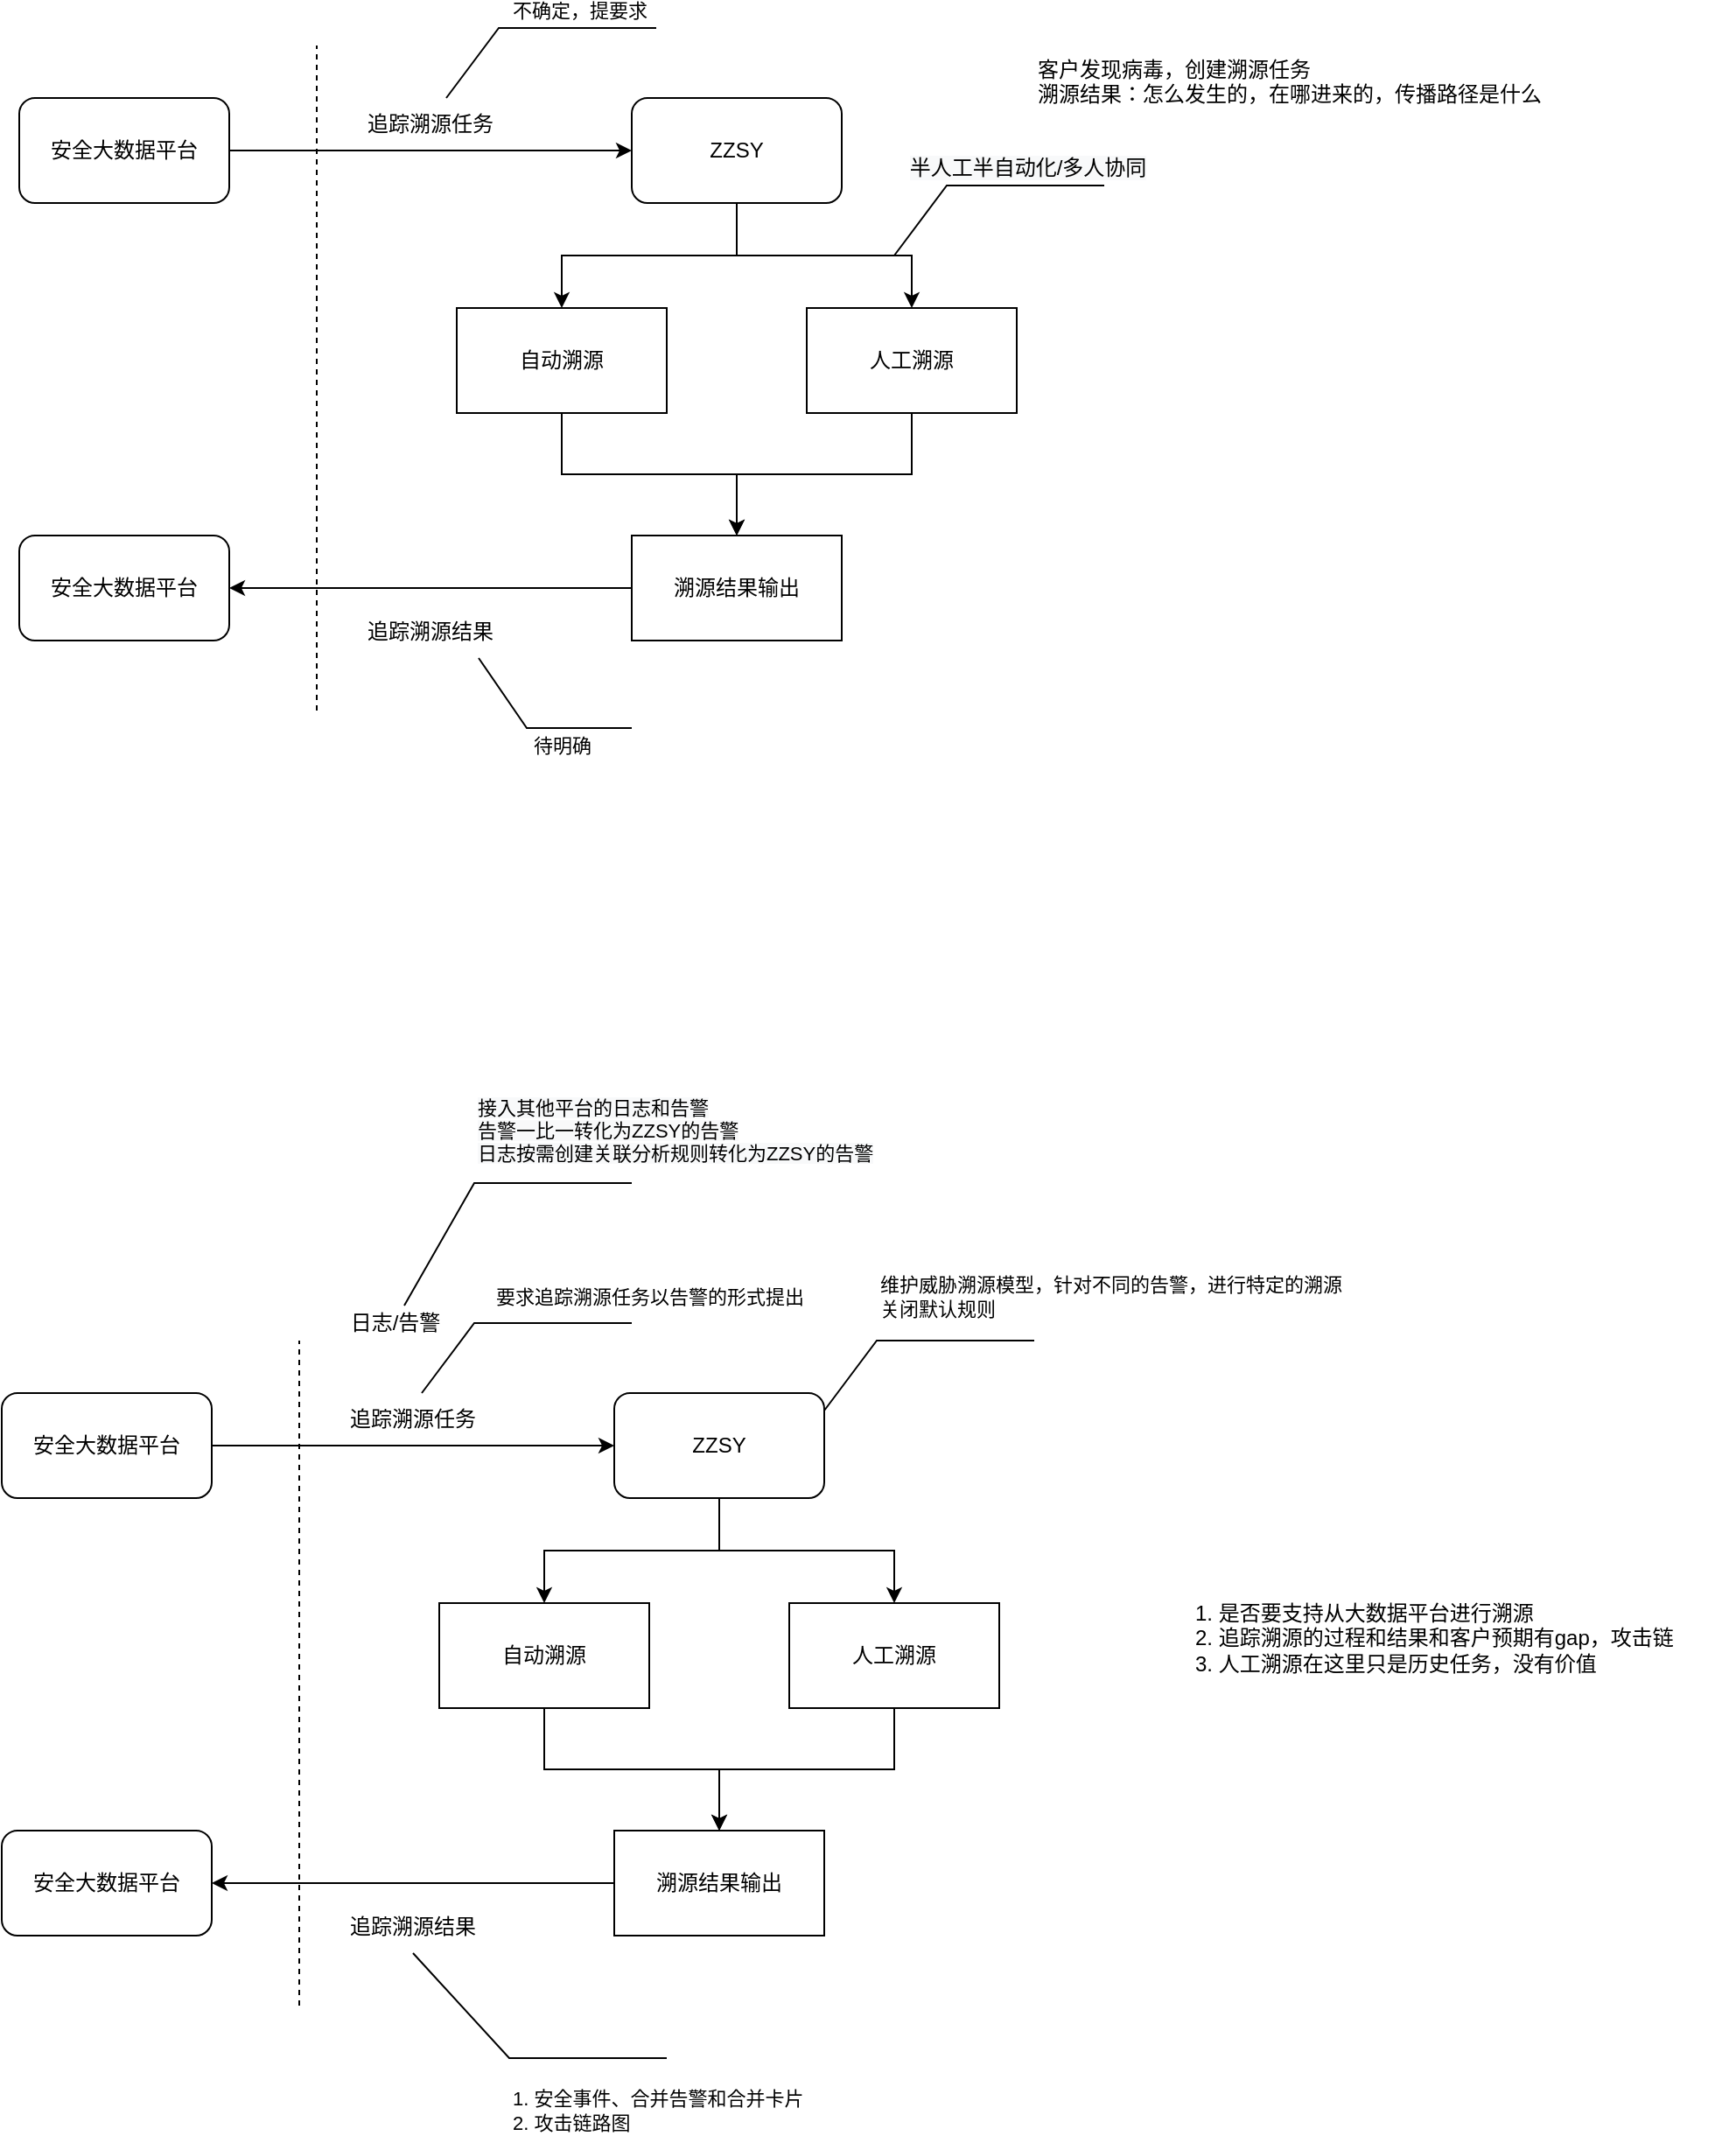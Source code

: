 <mxfile version="17.4.0" type="github">
  <diagram id="C5RBs43oDa-KdzZeNtuy" name="Page-1">
    <mxGraphModel dx="1094" dy="606" grid="1" gridSize="10" guides="1" tooltips="1" connect="1" arrows="1" fold="1" page="1" pageScale="1" pageWidth="827" pageHeight="1169" math="0" shadow="0">
      <root>
        <mxCell id="WIyWlLk6GJQsqaUBKTNV-0" />
        <mxCell id="WIyWlLk6GJQsqaUBKTNV-1" parent="WIyWlLk6GJQsqaUBKTNV-0" />
        <mxCell id="wkkwkTODxsin4exKlkUD-13" style="edgeStyle=orthogonalEdgeStyle;rounded=0;orthogonalLoop=1;jettySize=auto;html=1;" edge="1" parent="WIyWlLk6GJQsqaUBKTNV-1" source="wkkwkTODxsin4exKlkUD-0" target="wkkwkTODxsin4exKlkUD-11">
          <mxGeometry relative="1" as="geometry" />
        </mxCell>
        <mxCell id="wkkwkTODxsin4exKlkUD-14" style="edgeStyle=orthogonalEdgeStyle;rounded=0;orthogonalLoop=1;jettySize=auto;html=1;exitX=0.5;exitY=1;exitDx=0;exitDy=0;" edge="1" parent="WIyWlLk6GJQsqaUBKTNV-1" source="wkkwkTODxsin4exKlkUD-0" target="wkkwkTODxsin4exKlkUD-12">
          <mxGeometry relative="1" as="geometry" />
        </mxCell>
        <mxCell id="wkkwkTODxsin4exKlkUD-0" value="ZZSY" style="rounded=1;whiteSpace=wrap;html=1;" vertex="1" parent="WIyWlLk6GJQsqaUBKTNV-1">
          <mxGeometry x="460" y="250" width="120" height="60" as="geometry" />
        </mxCell>
        <mxCell id="wkkwkTODxsin4exKlkUD-2" value="" style="endArrow=none;dashed=1;html=1;rounded=0;" edge="1" parent="WIyWlLk6GJQsqaUBKTNV-1">
          <mxGeometry width="50" height="50" relative="1" as="geometry">
            <mxPoint x="280" y="600" as="sourcePoint" />
            <mxPoint x="280" y="220" as="targetPoint" />
          </mxGeometry>
        </mxCell>
        <mxCell id="wkkwkTODxsin4exKlkUD-3" value="安全大数据平台" style="rounded=1;whiteSpace=wrap;html=1;" vertex="1" parent="WIyWlLk6GJQsqaUBKTNV-1">
          <mxGeometry x="110" y="250" width="120" height="60" as="geometry" />
        </mxCell>
        <mxCell id="wkkwkTODxsin4exKlkUD-5" value="" style="endArrow=classic;html=1;rounded=0;exitX=1;exitY=0.5;exitDx=0;exitDy=0;entryX=0;entryY=0.5;entryDx=0;entryDy=0;" edge="1" parent="WIyWlLk6GJQsqaUBKTNV-1" source="wkkwkTODxsin4exKlkUD-3" target="wkkwkTODxsin4exKlkUD-0">
          <mxGeometry width="50" height="50" relative="1" as="geometry">
            <mxPoint x="390" y="310" as="sourcePoint" />
            <mxPoint x="440" y="260" as="targetPoint" />
          </mxGeometry>
        </mxCell>
        <mxCell id="wkkwkTODxsin4exKlkUD-6" value="追踪溯源任务" style="text;html=1;strokeColor=none;fillColor=none;align=center;verticalAlign=middle;whiteSpace=wrap;rounded=0;" vertex="1" parent="WIyWlLk6GJQsqaUBKTNV-1">
          <mxGeometry x="290" y="250" width="110" height="30" as="geometry" />
        </mxCell>
        <mxCell id="wkkwkTODxsin4exKlkUD-16" style="edgeStyle=orthogonalEdgeStyle;rounded=0;orthogonalLoop=1;jettySize=auto;html=1;" edge="1" parent="WIyWlLk6GJQsqaUBKTNV-1" source="wkkwkTODxsin4exKlkUD-11" target="wkkwkTODxsin4exKlkUD-15">
          <mxGeometry relative="1" as="geometry" />
        </mxCell>
        <mxCell id="wkkwkTODxsin4exKlkUD-11" value="自动溯源" style="rounded=0;whiteSpace=wrap;html=1;" vertex="1" parent="WIyWlLk6GJQsqaUBKTNV-1">
          <mxGeometry x="360" y="370" width="120" height="60" as="geometry" />
        </mxCell>
        <mxCell id="wkkwkTODxsin4exKlkUD-17" style="edgeStyle=orthogonalEdgeStyle;rounded=0;orthogonalLoop=1;jettySize=auto;html=1;exitX=0.5;exitY=1;exitDx=0;exitDy=0;entryX=0.5;entryY=0;entryDx=0;entryDy=0;" edge="1" parent="WIyWlLk6GJQsqaUBKTNV-1" source="wkkwkTODxsin4exKlkUD-12" target="wkkwkTODxsin4exKlkUD-15">
          <mxGeometry relative="1" as="geometry" />
        </mxCell>
        <mxCell id="wkkwkTODxsin4exKlkUD-12" value="人工溯源" style="rounded=0;whiteSpace=wrap;html=1;" vertex="1" parent="WIyWlLk6GJQsqaUBKTNV-1">
          <mxGeometry x="560" y="370" width="120" height="60" as="geometry" />
        </mxCell>
        <mxCell id="wkkwkTODxsin4exKlkUD-19" style="edgeStyle=orthogonalEdgeStyle;rounded=0;orthogonalLoop=1;jettySize=auto;html=1;exitX=0;exitY=0.5;exitDx=0;exitDy=0;" edge="1" parent="WIyWlLk6GJQsqaUBKTNV-1" source="wkkwkTODxsin4exKlkUD-15" target="wkkwkTODxsin4exKlkUD-18">
          <mxGeometry relative="1" as="geometry" />
        </mxCell>
        <mxCell id="wkkwkTODxsin4exKlkUD-15" value="溯源结果输出" style="rounded=0;whiteSpace=wrap;html=1;" vertex="1" parent="WIyWlLk6GJQsqaUBKTNV-1">
          <mxGeometry x="460" y="500" width="120" height="60" as="geometry" />
        </mxCell>
        <mxCell id="wkkwkTODxsin4exKlkUD-18" value="安全大数据平台" style="rounded=1;whiteSpace=wrap;html=1;" vertex="1" parent="WIyWlLk6GJQsqaUBKTNV-1">
          <mxGeometry x="110" y="500" width="120" height="60" as="geometry" />
        </mxCell>
        <mxCell id="wkkwkTODxsin4exKlkUD-20" value="" style="endArrow=none;html=1;rounded=0;endFill=0;" edge="1" parent="WIyWlLk6GJQsqaUBKTNV-1">
          <mxGeometry relative="1" as="geometry">
            <mxPoint x="354" y="250" as="sourcePoint" />
            <mxPoint x="474" y="210" as="targetPoint" />
            <Array as="points">
              <mxPoint x="384" y="210" />
            </Array>
          </mxGeometry>
        </mxCell>
        <mxCell id="wkkwkTODxsin4exKlkUD-21" value="不确定，提要求" style="edgeLabel;resizable=0;html=1;align=center;verticalAlign=middle;" connectable="0" vertex="1" parent="wkkwkTODxsin4exKlkUD-20">
          <mxGeometry relative="1" as="geometry">
            <mxPoint x="26" y="-10" as="offset" />
          </mxGeometry>
        </mxCell>
        <mxCell id="wkkwkTODxsin4exKlkUD-22" value="追踪溯源结果" style="text;html=1;strokeColor=none;fillColor=none;align=center;verticalAlign=middle;whiteSpace=wrap;rounded=0;" vertex="1" parent="WIyWlLk6GJQsqaUBKTNV-1">
          <mxGeometry x="290" y="540" width="110" height="30" as="geometry" />
        </mxCell>
        <mxCell id="wkkwkTODxsin4exKlkUD-25" value="" style="endArrow=none;html=1;rounded=0;endFill=0;" edge="1" parent="WIyWlLk6GJQsqaUBKTNV-1">
          <mxGeometry relative="1" as="geometry">
            <mxPoint x="610" y="340" as="sourcePoint" />
            <mxPoint x="730" y="300" as="targetPoint" />
            <Array as="points">
              <mxPoint x="640" y="300" />
            </Array>
          </mxGeometry>
        </mxCell>
        <mxCell id="wkkwkTODxsin4exKlkUD-26" value="&lt;span style=&quot;font-size: 12px ; background-color: rgb(248 , 249 , 250)&quot;&gt;半人工半自动化/多人协同&lt;/span&gt;" style="edgeLabel;resizable=0;html=1;align=center;verticalAlign=middle;" connectable="0" vertex="1" parent="wkkwkTODxsin4exKlkUD-25">
          <mxGeometry relative="1" as="geometry">
            <mxPoint x="26" y="-10" as="offset" />
          </mxGeometry>
        </mxCell>
        <mxCell id="wkkwkTODxsin4exKlkUD-27" value="客户发现病毒，创建溯源任务&lt;br&gt;溯源结果：怎么发生的，在哪进来的，传播路径是什么" style="text;whiteSpace=wrap;html=1;" vertex="1" parent="WIyWlLk6GJQsqaUBKTNV-1">
          <mxGeometry x="690" y="220" width="330" height="60" as="geometry" />
        </mxCell>
        <mxCell id="wkkwkTODxsin4exKlkUD-48" style="edgeStyle=orthogonalEdgeStyle;rounded=0;orthogonalLoop=1;jettySize=auto;html=1;" edge="1" parent="WIyWlLk6GJQsqaUBKTNV-1" source="wkkwkTODxsin4exKlkUD-50" target="wkkwkTODxsin4exKlkUD-56">
          <mxGeometry relative="1" as="geometry" />
        </mxCell>
        <mxCell id="wkkwkTODxsin4exKlkUD-49" style="edgeStyle=orthogonalEdgeStyle;rounded=0;orthogonalLoop=1;jettySize=auto;html=1;exitX=0.5;exitY=1;exitDx=0;exitDy=0;" edge="1" parent="WIyWlLk6GJQsqaUBKTNV-1" source="wkkwkTODxsin4exKlkUD-50" target="wkkwkTODxsin4exKlkUD-58">
          <mxGeometry relative="1" as="geometry" />
        </mxCell>
        <mxCell id="wkkwkTODxsin4exKlkUD-50" value="ZZSY" style="rounded=1;whiteSpace=wrap;html=1;" vertex="1" parent="WIyWlLk6GJQsqaUBKTNV-1">
          <mxGeometry x="450" y="990" width="120" height="60" as="geometry" />
        </mxCell>
        <mxCell id="wkkwkTODxsin4exKlkUD-51" value="" style="endArrow=none;dashed=1;html=1;rounded=0;" edge="1" parent="WIyWlLk6GJQsqaUBKTNV-1">
          <mxGeometry width="50" height="50" relative="1" as="geometry">
            <mxPoint x="270.0" y="1340" as="sourcePoint" />
            <mxPoint x="270.0" y="960" as="targetPoint" />
          </mxGeometry>
        </mxCell>
        <mxCell id="wkkwkTODxsin4exKlkUD-52" value="安全大数据平台" style="rounded=1;whiteSpace=wrap;html=1;" vertex="1" parent="WIyWlLk6GJQsqaUBKTNV-1">
          <mxGeometry x="100" y="990" width="120" height="60" as="geometry" />
        </mxCell>
        <mxCell id="wkkwkTODxsin4exKlkUD-53" value="" style="endArrow=classic;html=1;rounded=0;exitX=1;exitY=0.5;exitDx=0;exitDy=0;entryX=0;entryY=0.5;entryDx=0;entryDy=0;" edge="1" parent="WIyWlLk6GJQsqaUBKTNV-1" source="wkkwkTODxsin4exKlkUD-52" target="wkkwkTODxsin4exKlkUD-50">
          <mxGeometry width="50" height="50" relative="1" as="geometry">
            <mxPoint x="380" y="1050" as="sourcePoint" />
            <mxPoint x="430" y="1000" as="targetPoint" />
          </mxGeometry>
        </mxCell>
        <mxCell id="wkkwkTODxsin4exKlkUD-54" value="1. 是否要支持从大数据平台进行溯源&lt;br&gt;&lt;div&gt;&lt;span&gt;2. 追踪溯源的过程和结果和客户预期有gap，攻击链&lt;/span&gt;&lt;/div&gt;&lt;div&gt;&lt;span&gt;3. 人工溯源在这里只是历史任务，没有价值&lt;/span&gt;&lt;/div&gt;" style="text;html=1;strokeColor=none;fillColor=none;align=left;verticalAlign=middle;whiteSpace=wrap;rounded=0;" vertex="1" parent="WIyWlLk6GJQsqaUBKTNV-1">
          <mxGeometry x="780" y="1100" width="310" height="60" as="geometry" />
        </mxCell>
        <mxCell id="wkkwkTODxsin4exKlkUD-55" style="edgeStyle=orthogonalEdgeStyle;rounded=0;orthogonalLoop=1;jettySize=auto;html=1;" edge="1" parent="WIyWlLk6GJQsqaUBKTNV-1" source="wkkwkTODxsin4exKlkUD-56" target="wkkwkTODxsin4exKlkUD-60">
          <mxGeometry relative="1" as="geometry" />
        </mxCell>
        <mxCell id="wkkwkTODxsin4exKlkUD-56" value="自动溯源" style="rounded=0;whiteSpace=wrap;html=1;" vertex="1" parent="WIyWlLk6GJQsqaUBKTNV-1">
          <mxGeometry x="350" y="1110" width="120" height="60" as="geometry" />
        </mxCell>
        <mxCell id="wkkwkTODxsin4exKlkUD-57" style="edgeStyle=orthogonalEdgeStyle;rounded=0;orthogonalLoop=1;jettySize=auto;html=1;exitX=0.5;exitY=1;exitDx=0;exitDy=0;entryX=0.5;entryY=0;entryDx=0;entryDy=0;" edge="1" parent="WIyWlLk6GJQsqaUBKTNV-1" source="wkkwkTODxsin4exKlkUD-58" target="wkkwkTODxsin4exKlkUD-60">
          <mxGeometry relative="1" as="geometry" />
        </mxCell>
        <mxCell id="wkkwkTODxsin4exKlkUD-58" value="人工溯源" style="rounded=0;whiteSpace=wrap;html=1;" vertex="1" parent="WIyWlLk6GJQsqaUBKTNV-1">
          <mxGeometry x="550" y="1110" width="120" height="60" as="geometry" />
        </mxCell>
        <mxCell id="wkkwkTODxsin4exKlkUD-59" style="edgeStyle=orthogonalEdgeStyle;rounded=0;orthogonalLoop=1;jettySize=auto;html=1;exitX=0;exitY=0.5;exitDx=0;exitDy=0;" edge="1" parent="WIyWlLk6GJQsqaUBKTNV-1" source="wkkwkTODxsin4exKlkUD-60" target="wkkwkTODxsin4exKlkUD-61">
          <mxGeometry relative="1" as="geometry" />
        </mxCell>
        <mxCell id="wkkwkTODxsin4exKlkUD-60" value="溯源结果输出" style="rounded=0;whiteSpace=wrap;html=1;" vertex="1" parent="WIyWlLk6GJQsqaUBKTNV-1">
          <mxGeometry x="450" y="1240" width="120" height="60" as="geometry" />
        </mxCell>
        <mxCell id="wkkwkTODxsin4exKlkUD-61" value="安全大数据平台" style="rounded=1;whiteSpace=wrap;html=1;" vertex="1" parent="WIyWlLk6GJQsqaUBKTNV-1">
          <mxGeometry x="100" y="1240" width="120" height="60" as="geometry" />
        </mxCell>
        <mxCell id="wkkwkTODxsin4exKlkUD-64" value="追踪溯源结果" style="text;html=1;strokeColor=none;fillColor=none;align=center;verticalAlign=middle;whiteSpace=wrap;rounded=0;" vertex="1" parent="WIyWlLk6GJQsqaUBKTNV-1">
          <mxGeometry x="280" y="1280" width="110" height="30" as="geometry" />
        </mxCell>
        <mxCell id="wkkwkTODxsin4exKlkUD-69" value="日志/告警" style="text;html=1;strokeColor=none;fillColor=none;align=center;verticalAlign=middle;whiteSpace=wrap;rounded=0;" vertex="1" parent="WIyWlLk6GJQsqaUBKTNV-1">
          <mxGeometry x="270" y="935" width="110" height="30" as="geometry" />
        </mxCell>
        <mxCell id="wkkwkTODxsin4exKlkUD-70" value="" style="endArrow=none;html=1;rounded=0;endFill=0;" edge="1" parent="WIyWlLk6GJQsqaUBKTNV-1">
          <mxGeometry relative="1" as="geometry">
            <mxPoint x="330" y="940" as="sourcePoint" />
            <mxPoint x="460" y="870" as="targetPoint" />
            <Array as="points">
              <mxPoint x="370" y="870" />
            </Array>
          </mxGeometry>
        </mxCell>
        <mxCell id="wkkwkTODxsin4exKlkUD-71" value="&lt;span style=&quot;background-color: rgb(248 , 249 , 250)&quot;&gt;接入其他平台的日志和告警&lt;br&gt;告警一比一转化为ZZSY的告警&lt;br&gt;日志按需创建关联分析规则转化为ZZSY的告警&lt;br&gt;&lt;/span&gt;" style="edgeLabel;resizable=0;html=1;align=left;verticalAlign=middle;" connectable="0" vertex="1" parent="wkkwkTODxsin4exKlkUD-70">
          <mxGeometry relative="1" as="geometry">
            <mxPoint x="-5" y="-30" as="offset" />
          </mxGeometry>
        </mxCell>
        <mxCell id="wkkwkTODxsin4exKlkUD-72" value="" style="endArrow=none;html=1;rounded=0;endFill=0;" edge="1" parent="WIyWlLk6GJQsqaUBKTNV-1">
          <mxGeometry relative="1" as="geometry">
            <mxPoint x="570.0" y="1000" as="sourcePoint" />
            <mxPoint x="690" y="960" as="targetPoint" />
            <Array as="points">
              <mxPoint x="600" y="960" />
            </Array>
          </mxGeometry>
        </mxCell>
        <mxCell id="wkkwkTODxsin4exKlkUD-73" value="维护威胁溯源模型，针对不同的告警，进行特定的溯源&lt;br&gt;关闭默认规则" style="edgeLabel;resizable=0;html=1;align=left;verticalAlign=middle;" connectable="0" vertex="1" parent="wkkwkTODxsin4exKlkUD-72">
          <mxGeometry relative="1" as="geometry">
            <mxPoint x="-20" y="-25" as="offset" />
          </mxGeometry>
        </mxCell>
        <mxCell id="wkkwkTODxsin4exKlkUD-74" value="追踪溯源任务" style="text;html=1;strokeColor=none;fillColor=none;align=center;verticalAlign=middle;whiteSpace=wrap;rounded=0;" vertex="1" parent="WIyWlLk6GJQsqaUBKTNV-1">
          <mxGeometry x="280" y="990" width="110" height="30" as="geometry" />
        </mxCell>
        <mxCell id="wkkwkTODxsin4exKlkUD-75" value="" style="endArrow=none;html=1;rounded=0;endFill=0;" edge="1" parent="WIyWlLk6GJQsqaUBKTNV-1">
          <mxGeometry relative="1" as="geometry">
            <mxPoint x="340.0" y="990" as="sourcePoint" />
            <mxPoint x="460" y="950" as="targetPoint" />
            <Array as="points">
              <mxPoint x="370" y="950" />
            </Array>
          </mxGeometry>
        </mxCell>
        <mxCell id="wkkwkTODxsin4exKlkUD-76" value="要求追踪溯源任务以告警的形式提出" style="edgeLabel;resizable=0;html=1;align=center;verticalAlign=middle;" connectable="0" vertex="1" parent="wkkwkTODxsin4exKlkUD-75">
          <mxGeometry relative="1" as="geometry">
            <mxPoint x="80" y="-15" as="offset" />
          </mxGeometry>
        </mxCell>
        <mxCell id="wkkwkTODxsin4exKlkUD-78" value="" style="endArrow=none;html=1;rounded=0;endFill=0;exitX=0.5;exitY=1;exitDx=0;exitDy=0;" edge="1" parent="WIyWlLk6GJQsqaUBKTNV-1" source="wkkwkTODxsin4exKlkUD-64">
          <mxGeometry relative="1" as="geometry">
            <mxPoint x="360.0" y="1410" as="sourcePoint" />
            <mxPoint x="480" y="1370" as="targetPoint" />
            <Array as="points">
              <mxPoint x="390" y="1370" />
            </Array>
          </mxGeometry>
        </mxCell>
        <mxCell id="wkkwkTODxsin4exKlkUD-79" value="1. 安全事件、合并告警和合并卡片&lt;br&gt;2. 攻击链路图" style="edgeLabel;resizable=0;html=1;align=left;verticalAlign=middle;" connectable="0" vertex="1" parent="wkkwkTODxsin4exKlkUD-78">
          <mxGeometry relative="1" as="geometry">
            <mxPoint x="-4" y="30" as="offset" />
          </mxGeometry>
        </mxCell>
        <mxCell id="wkkwkTODxsin4exKlkUD-80" value="" style="endArrow=none;html=1;rounded=0;endFill=0;exitX=0.75;exitY=1;exitDx=0;exitDy=0;" edge="1" parent="WIyWlLk6GJQsqaUBKTNV-1" source="wkkwkTODxsin4exKlkUD-22">
          <mxGeometry relative="1" as="geometry">
            <mxPoint x="390" y="650" as="sourcePoint" />
            <mxPoint x="460" y="610" as="targetPoint" />
            <Array as="points">
              <mxPoint x="400" y="610" />
            </Array>
          </mxGeometry>
        </mxCell>
        <mxCell id="wkkwkTODxsin4exKlkUD-81" value="待明确" style="edgeLabel;resizable=0;html=1;align=center;verticalAlign=middle;" connectable="0" vertex="1" parent="wkkwkTODxsin4exKlkUD-80">
          <mxGeometry relative="1" as="geometry">
            <mxPoint x="14" y="10" as="offset" />
          </mxGeometry>
        </mxCell>
      </root>
    </mxGraphModel>
  </diagram>
</mxfile>
